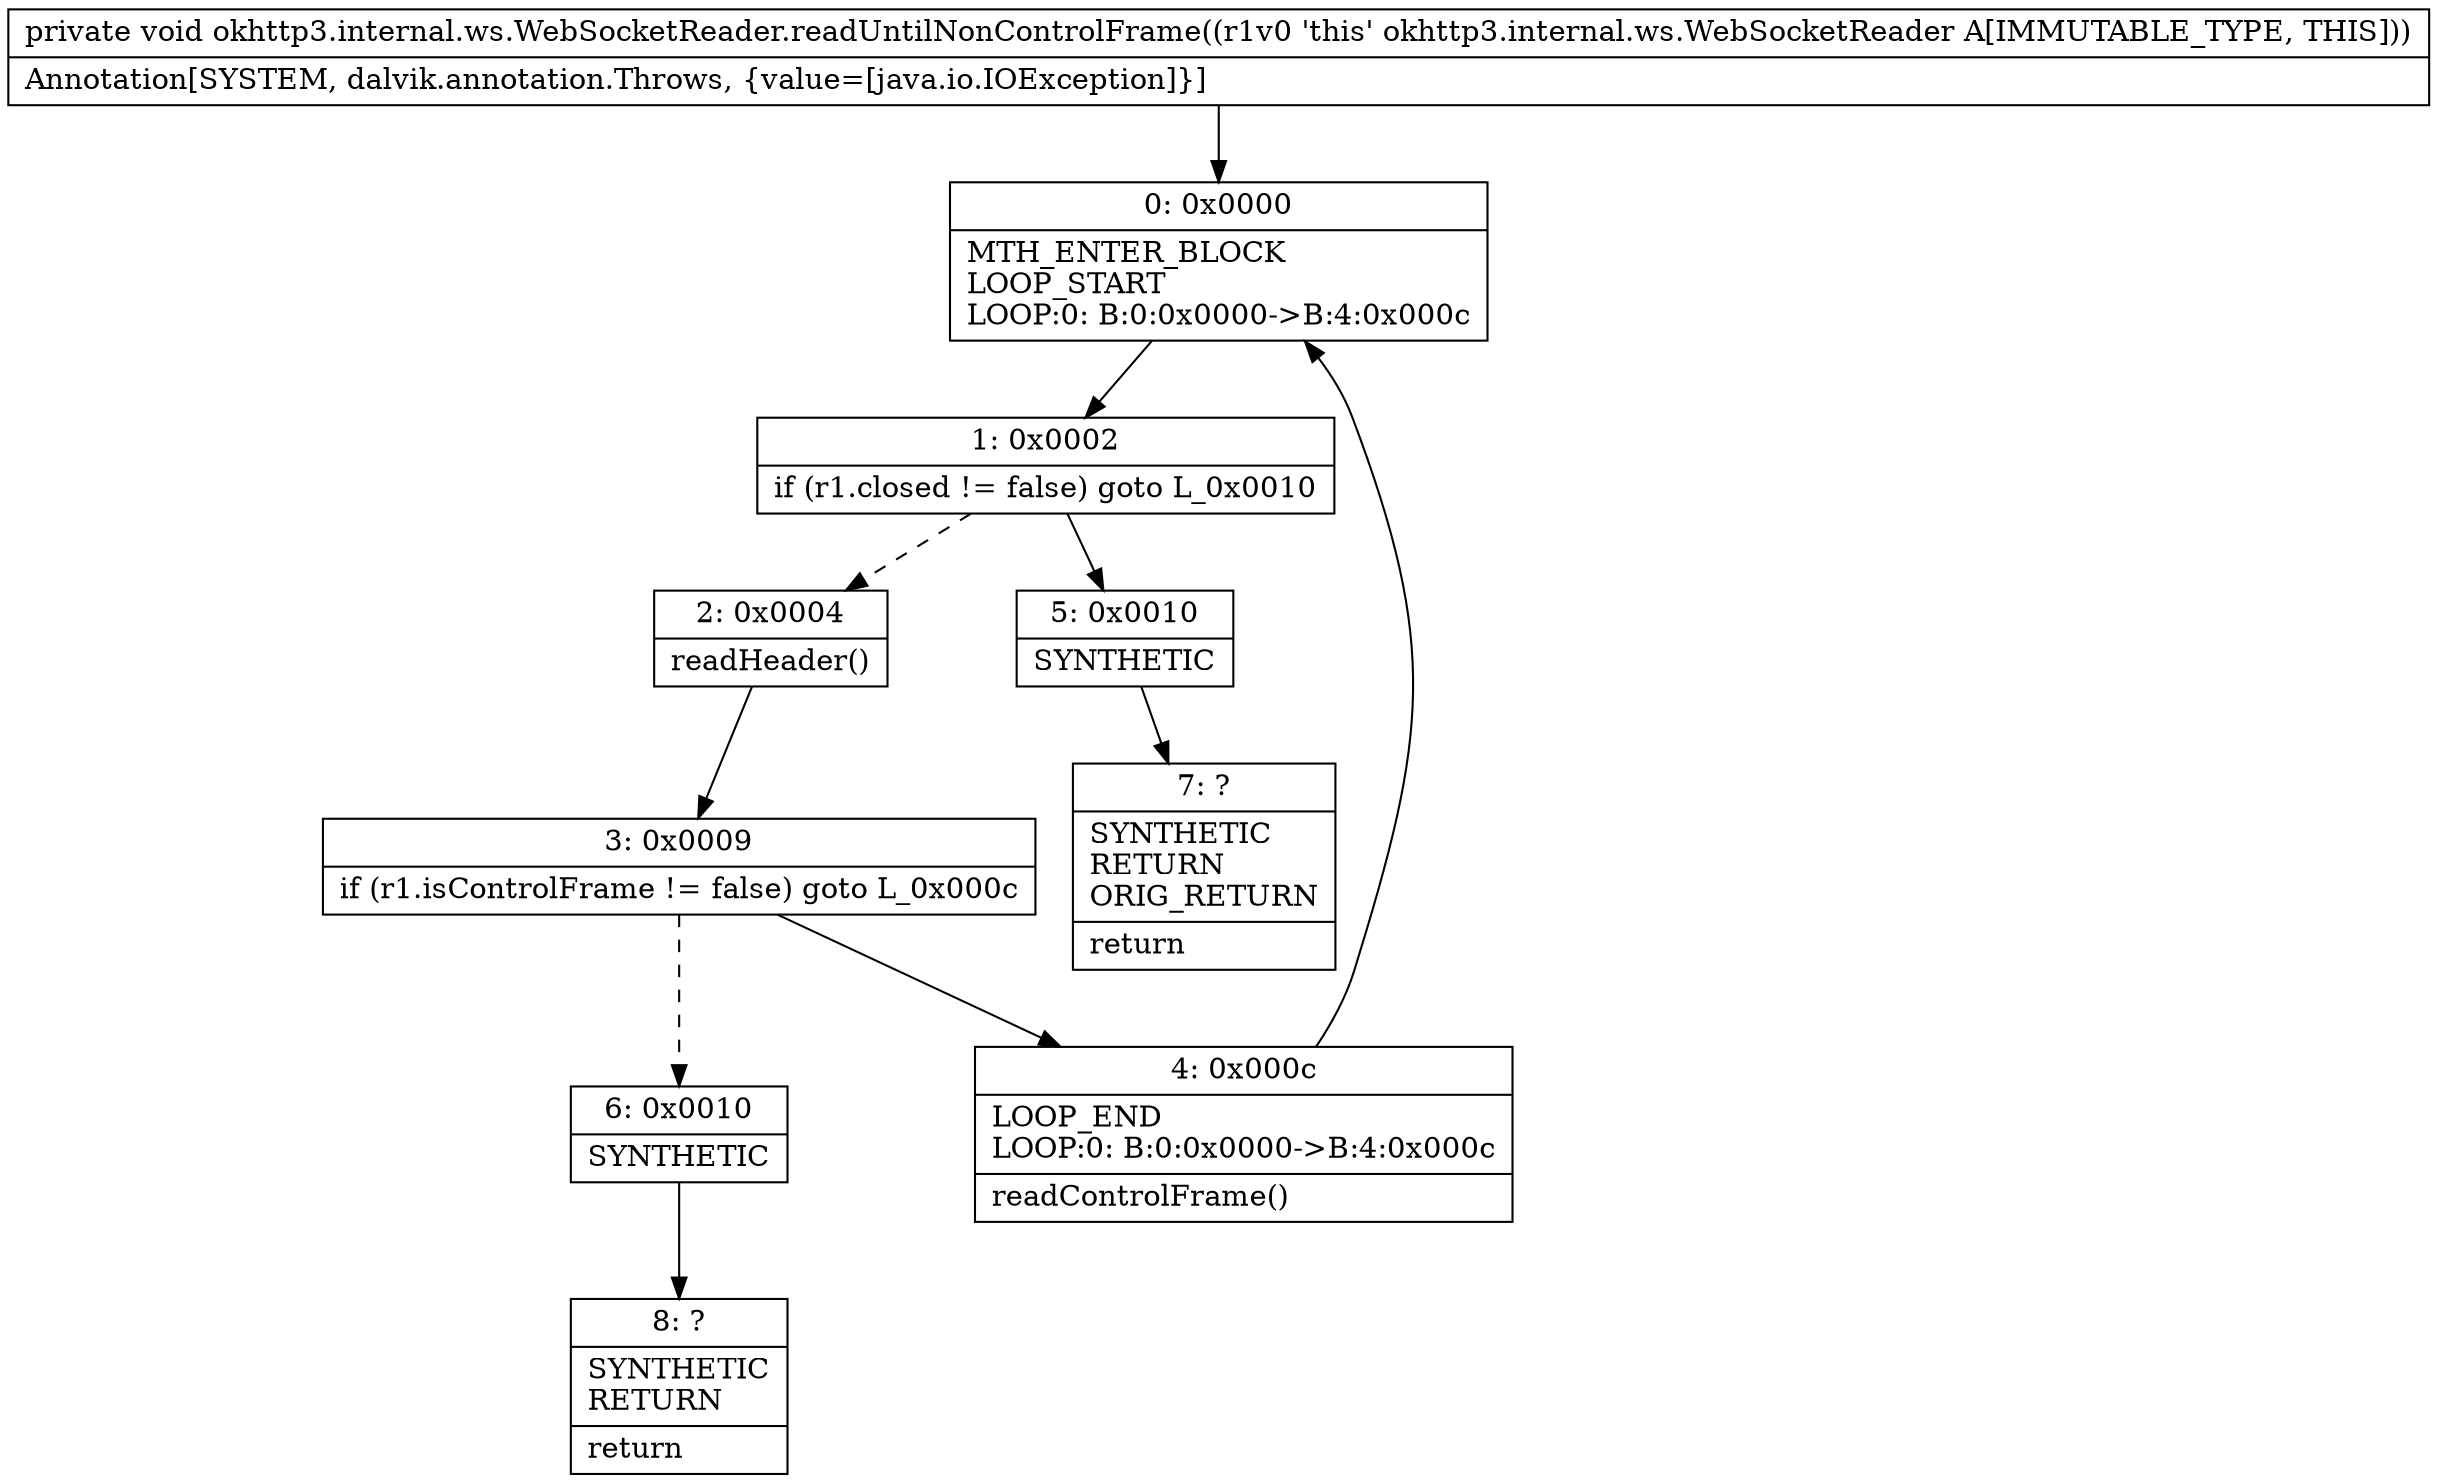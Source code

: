 digraph "CFG forokhttp3.internal.ws.WebSocketReader.readUntilNonControlFrame()V" {
Node_0 [shape=record,label="{0\:\ 0x0000|MTH_ENTER_BLOCK\lLOOP_START\lLOOP:0: B:0:0x0000\-\>B:4:0x000c\l}"];
Node_1 [shape=record,label="{1\:\ 0x0002|if (r1.closed != false) goto L_0x0010\l}"];
Node_2 [shape=record,label="{2\:\ 0x0004|readHeader()\l}"];
Node_3 [shape=record,label="{3\:\ 0x0009|if (r1.isControlFrame != false) goto L_0x000c\l}"];
Node_4 [shape=record,label="{4\:\ 0x000c|LOOP_END\lLOOP:0: B:0:0x0000\-\>B:4:0x000c\l|readControlFrame()\l}"];
Node_5 [shape=record,label="{5\:\ 0x0010|SYNTHETIC\l}"];
Node_6 [shape=record,label="{6\:\ 0x0010|SYNTHETIC\l}"];
Node_7 [shape=record,label="{7\:\ ?|SYNTHETIC\lRETURN\lORIG_RETURN\l|return\l}"];
Node_8 [shape=record,label="{8\:\ ?|SYNTHETIC\lRETURN\l|return\l}"];
MethodNode[shape=record,label="{private void okhttp3.internal.ws.WebSocketReader.readUntilNonControlFrame((r1v0 'this' okhttp3.internal.ws.WebSocketReader A[IMMUTABLE_TYPE, THIS]))  | Annotation[SYSTEM, dalvik.annotation.Throws, \{value=[java.io.IOException]\}]\l}"];
MethodNode -> Node_0;
Node_0 -> Node_1;
Node_1 -> Node_2[style=dashed];
Node_1 -> Node_5;
Node_2 -> Node_3;
Node_3 -> Node_4;
Node_3 -> Node_6[style=dashed];
Node_4 -> Node_0;
Node_5 -> Node_7;
Node_6 -> Node_8;
}

